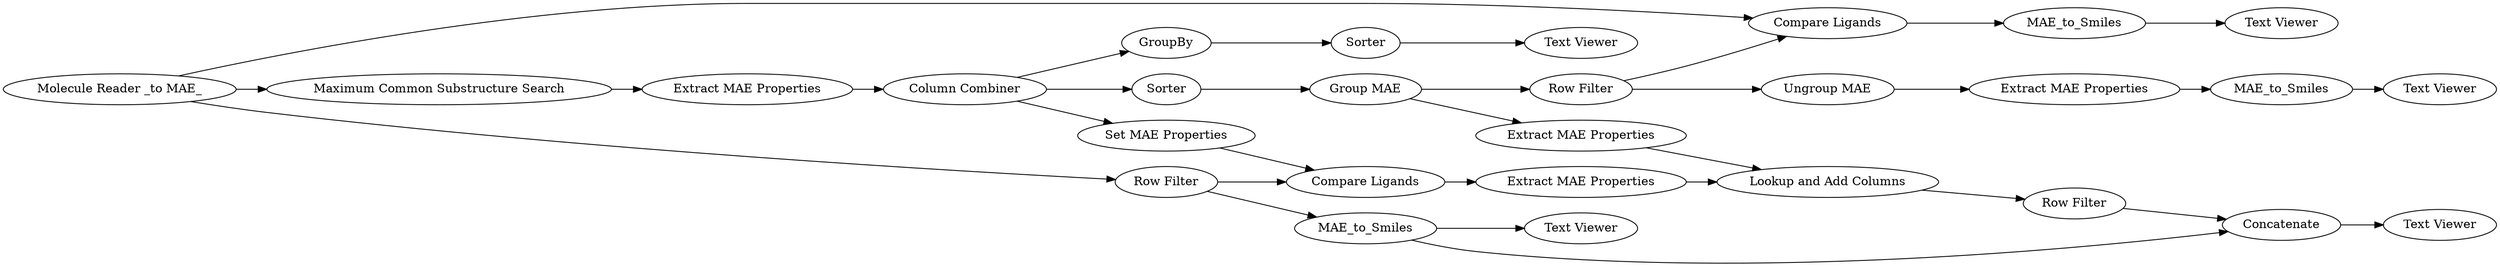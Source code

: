 digraph {
	"-8651740941704172494_8246" [label=Sorter]
	"-8651740941704172494_8243" [label=Sorter]
	"-8651740941704172494_8251" [label="Compare Ligands"]
	"-8651740941704172494_8238" [label="Maximum Common Substructure Search"]
	"-8651740941704172494_8245" [label="Row Filter"]
	"-8651740941704172494_8249" [label="Extract MAE Properties"]
	"-8651740941704172494_8219" [label=Concatenate]
	"-8651740941704172494_8258" [label="Compare Ligands"]
	"-8651740941704172494_8241" [label="Text Viewer"]
	"-8651740941704172494_8257" [label=MAE_to_Smiles]
	"-8651740941704172494_45" [label="Extract MAE Properties"]
	"-8651740941704172494_8261" [label="Molecule Reader _to MAE_"]
	"-8651740941704172494_8256" [label="Text Viewer"]
	"-8651740941704172494_8253" [label=MAE_to_Smiles]
	"-8651740941704172494_8252" [label="Text Viewer"]
	"-8651740941704172494_8259" [label="Set MAE Properties"]
	"-8651740941704172494_8192" [label="Text Viewer"]
	"-8651740941704172494_8260" [label="Extract MAE Properties"]
	"-8651740941704172494_8250" [label=MAE_to_Smiles]
	"-8651740941704172494_8248" [label="Ungroup MAE"]
	"-8651740941704172494_32" [label="Row Filter"]
	"-8651740941704172494_8240" [label="Extract MAE Properties"]
	"-8651740941704172494_8244" [label="Group MAE"]
	"-8651740941704172494_27" [label="Row Filter"]
	"-8651740941704172494_8247" [label="Text Viewer"]
	"-8651740941704172494_8242" [label=GroupBy]
	"-8651740941704172494_30" [label="Lookup and Add Columns"]
	"-8651740941704172494_8262" [label="Column Combiner"]
	"-8651740941704172494_8261" -> "-8651740941704172494_8238"
	"-8651740941704172494_32" -> "-8651740941704172494_8219"
	"-8651740941704172494_8261" -> "-8651740941704172494_27"
	"-8651740941704172494_8260" -> "-8651740941704172494_30"
	"-8651740941704172494_8244" -> "-8651740941704172494_8245"
	"-8651740941704172494_30" -> "-8651740941704172494_32"
	"-8651740941704172494_8262" -> "-8651740941704172494_8259"
	"-8651740941704172494_8249" -> "-8651740941704172494_8250"
	"-8651740941704172494_8257" -> "-8651740941704172494_8219"
	"-8651740941704172494_8244" -> "-8651740941704172494_45"
	"-8651740941704172494_8251" -> "-8651740941704172494_8253"
	"-8651740941704172494_8253" -> "-8651740941704172494_8252"
	"-8651740941704172494_8259" -> "-8651740941704172494_8258"
	"-8651740941704172494_8246" -> "-8651740941704172494_8244"
	"-8651740941704172494_8262" -> "-8651740941704172494_8242"
	"-8651740941704172494_8245" -> "-8651740941704172494_8251"
	"-8651740941704172494_8245" -> "-8651740941704172494_8248"
	"-8651740941704172494_8240" -> "-8651740941704172494_8262"
	"-8651740941704172494_27" -> "-8651740941704172494_8257"
	"-8651740941704172494_8262" -> "-8651740941704172494_8246"
	"-8651740941704172494_8258" -> "-8651740941704172494_8260"
	"-8651740941704172494_8250" -> "-8651740941704172494_8247"
	"-8651740941704172494_8242" -> "-8651740941704172494_8243"
	"-8651740941704172494_8257" -> "-8651740941704172494_8256"
	"-8651740941704172494_8248" -> "-8651740941704172494_8249"
	"-8651740941704172494_8243" -> "-8651740941704172494_8241"
	"-8651740941704172494_27" -> "-8651740941704172494_8258"
	"-8651740941704172494_8261" -> "-8651740941704172494_8251"
	"-8651740941704172494_8238" -> "-8651740941704172494_8240"
	"-8651740941704172494_45" -> "-8651740941704172494_30"
	"-8651740941704172494_8219" -> "-8651740941704172494_8192"
	rankdir=LR
}
